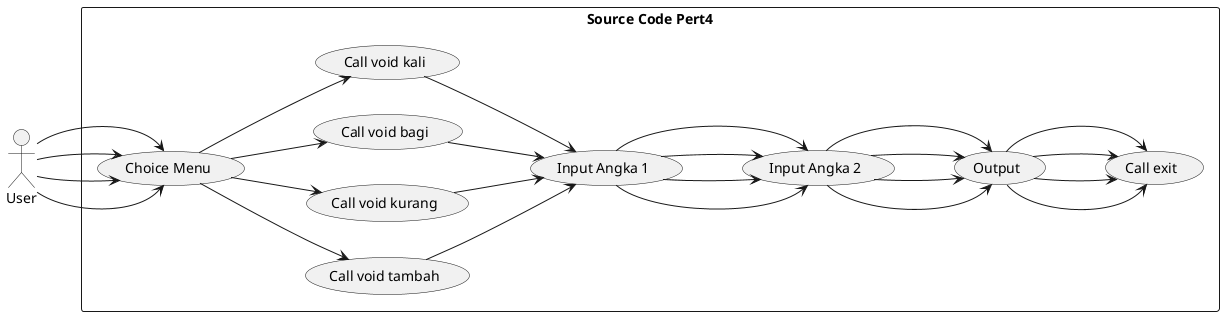 @startuml Pert5
    left to right direction

    actor User as "User"

    rectangle "Source Code Pert4" {
        usecase "Input Angka 1" as input
        usecase "Input Angka 2" as input2
        usecase "Choice Menu" as menu
        usecase "Call void tambah" as tambah
        usecase "Call void kurang" as kurang
        usecase "Call void bagi" as bagi
        usecase "Call void kali" as kali
        usecase "Output" as output
        usecase "Call exit" as keluar
    }

    User --> menu
    menu --> tambah
    tambah --> input
    input --> input2
    input2 --> output
    output --> keluar

    User --> menu
    menu --> kurang
    kurang --> input
    input --> input2
    input2 --> output
    output --> keluar

    User --> menu
    menu --> bagi
    bagi --> input
    input --> input2
    input2 --> output
    output --> keluar

    User --> menu
    menu --> kali
    kali --> input
    input --> input2
    input2 --> output
    output --> keluar
@enduml